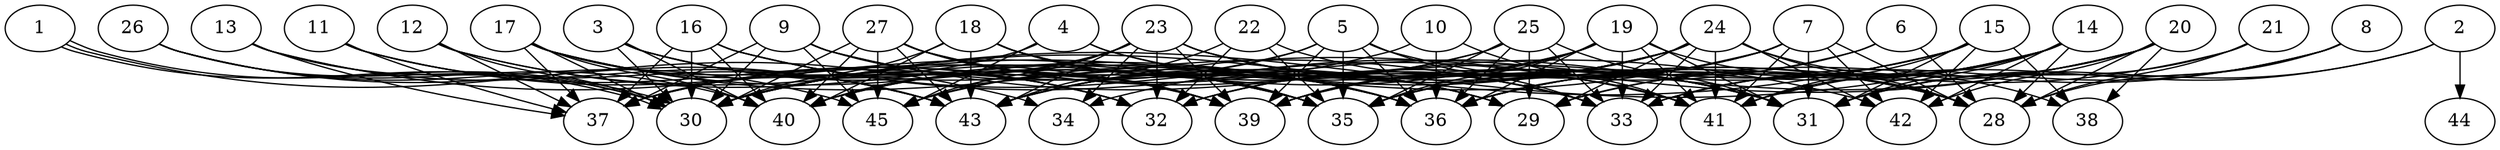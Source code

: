 // DAG automatically generated by daggen at Thu Oct  3 14:07:23 2019
// ./daggen --dot -n 45 --ccr 0.4 --fat 0.9 --regular 0.9 --density 0.6 --mindata 5242880 --maxdata 52428800 
digraph G {
  1 [size="86533120", alpha="0.15", expect_size="34613248"] 
  1 -> 30 [size ="34613248"]
  1 -> 30 [size ="34613248"]
  1 -> 34 [size ="34613248"]
  2 [size="103575040", alpha="0.01", expect_size="41430016"] 
  2 -> 31 [size ="41430016"]
  2 -> 41 [size ="41430016"]
  2 -> 44 [size ="41430016"]
  3 [size="70197760", alpha="0.04", expect_size="28079104"] 
  3 -> 30 [size ="28079104"]
  3 -> 32 [size ="28079104"]
  3 -> 35 [size ="28079104"]
  3 -> 39 [size ="28079104"]
  3 -> 40 [size ="28079104"]
  4 [size="112837120", alpha="0.16", expect_size="45134848"] 
  4 -> 31 [size ="45134848"]
  4 -> 33 [size ="45134848"]
  4 -> 37 [size ="45134848"]
  4 -> 45 [size ="45134848"]
  5 [size="36610560", alpha="0.16", expect_size="14644224"] 
  5 -> 28 [size ="14644224"]
  5 -> 33 [size ="14644224"]
  5 -> 35 [size ="14644224"]
  5 -> 36 [size ="14644224"]
  5 -> 37 [size ="14644224"]
  5 -> 39 [size ="14644224"]
  5 -> 45 [size ="14644224"]
  6 [size="74626560", alpha="0.06", expect_size="29850624"] 
  6 -> 28 [size ="29850624"]
  6 -> 32 [size ="29850624"]
  6 -> 36 [size ="29850624"]
  7 [size="130526720", alpha="0.08", expect_size="52210688"] 
  7 -> 28 [size ="52210688"]
  7 -> 30 [size ="52210688"]
  7 -> 31 [size ="52210688"]
  7 -> 32 [size ="52210688"]
  7 -> 35 [size ="52210688"]
  7 -> 39 [size ="52210688"]
  7 -> 41 [size ="52210688"]
  7 -> 42 [size ="52210688"]
  8 [size="108372480", alpha="0.16", expect_size="43348992"] 
  8 -> 28 [size ="43348992"]
  8 -> 29 [size ="43348992"]
  8 -> 31 [size ="43348992"]
  8 -> 33 [size ="43348992"]
  9 [size="92922880", alpha="0.02", expect_size="37169152"] 
  9 -> 29 [size ="37169152"]
  9 -> 30 [size ="37169152"]
  9 -> 37 [size ="37169152"]
  9 -> 39 [size ="37169152"]
  9 -> 42 [size ="37169152"]
  9 -> 45 [size ="37169152"]
  10 [size="111930880", alpha="0.05", expect_size="44772352"] 
  10 -> 36 [size ="44772352"]
  10 -> 37 [size ="44772352"]
  10 -> 41 [size ="44772352"]
  11 [size="68971520", alpha="0.02", expect_size="27588608"] 
  11 -> 32 [size ="27588608"]
  11 -> 37 [size ="27588608"]
  11 -> 39 [size ="27588608"]
  11 -> 43 [size ="27588608"]
  12 [size="41126400", alpha="0.09", expect_size="16450560"] 
  12 -> 30 [size ="16450560"]
  12 -> 35 [size ="16450560"]
  12 -> 36 [size ="16450560"]
  12 -> 37 [size ="16450560"]
  13 [size="45309440", alpha="0.04", expect_size="18123776"] 
  13 -> 30 [size ="18123776"]
  13 -> 35 [size ="18123776"]
  13 -> 37 [size ="18123776"]
  13 -> 43 [size ="18123776"]
  14 [size="68828160", alpha="0.11", expect_size="27531264"] 
  14 -> 28 [size ="27531264"]
  14 -> 29 [size ="27531264"]
  14 -> 30 [size ="27531264"]
  14 -> 31 [size ="27531264"]
  14 -> 33 [size ="27531264"]
  14 -> 35 [size ="27531264"]
  14 -> 36 [size ="27531264"]
  14 -> 41 [size ="27531264"]
  14 -> 42 [size ="27531264"]
  15 [size="44042240", alpha="0.15", expect_size="17616896"] 
  15 -> 30 [size ="17616896"]
  15 -> 31 [size ="17616896"]
  15 -> 35 [size ="17616896"]
  15 -> 38 [size ="17616896"]
  15 -> 39 [size ="17616896"]
  15 -> 41 [size ="17616896"]
  15 -> 42 [size ="17616896"]
  16 [size="17715200", alpha="0.01", expect_size="7086080"] 
  16 -> 30 [size ="7086080"]
  16 -> 31 [size ="7086080"]
  16 -> 36 [size ="7086080"]
  16 -> 37 [size ="7086080"]
  16 -> 40 [size ="7086080"]
  16 -> 41 [size ="7086080"]
  17 [size="55152640", alpha="0.12", expect_size="22061056"] 
  17 -> 30 [size ="22061056"]
  17 -> 32 [size ="22061056"]
  17 -> 33 [size ="22061056"]
  17 -> 36 [size ="22061056"]
  17 -> 37 [size ="22061056"]
  17 -> 40 [size ="22061056"]
  17 -> 43 [size ="22061056"]
  18 [size="100976640", alpha="0.12", expect_size="40390656"] 
  18 -> 29 [size ="40390656"]
  18 -> 30 [size ="40390656"]
  18 -> 33 [size ="40390656"]
  18 -> 35 [size ="40390656"]
  18 -> 36 [size ="40390656"]
  18 -> 40 [size ="40390656"]
  18 -> 43 [size ="40390656"]
  19 [size="74777600", alpha="0.18", expect_size="29911040"] 
  19 -> 28 [size ="29911040"]
  19 -> 30 [size ="29911040"]
  19 -> 31 [size ="29911040"]
  19 -> 33 [size ="29911040"]
  19 -> 35 [size ="29911040"]
  19 -> 36 [size ="29911040"]
  19 -> 39 [size ="29911040"]
  19 -> 41 [size ="29911040"]
  19 -> 43 [size ="29911040"]
  20 [size="87232000", alpha="0.17", expect_size="34892800"] 
  20 -> 28 [size ="34892800"]
  20 -> 33 [size ="34892800"]
  20 -> 34 [size ="34892800"]
  20 -> 36 [size ="34892800"]
  20 -> 38 [size ="34892800"]
  20 -> 42 [size ="34892800"]
  20 -> 43 [size ="34892800"]
  21 [size="115714560", alpha="0.09", expect_size="46285824"] 
  21 -> 28 [size ="46285824"]
  21 -> 31 [size ="46285824"]
  21 -> 36 [size ="46285824"]
  22 [size="128998400", alpha="0.16", expect_size="51599360"] 
  22 -> 32 [size ="51599360"]
  22 -> 35 [size ="51599360"]
  22 -> 41 [size ="51599360"]
  22 -> 43 [size ="51599360"]
  23 [size="62909440", alpha="0.13", expect_size="25163776"] 
  23 -> 28 [size ="25163776"]
  23 -> 30 [size ="25163776"]
  23 -> 31 [size ="25163776"]
  23 -> 32 [size ="25163776"]
  23 -> 34 [size ="25163776"]
  23 -> 39 [size ="25163776"]
  23 -> 40 [size ="25163776"]
  23 -> 41 [size ="25163776"]
  23 -> 43 [size ="25163776"]
  23 -> 45 [size ="25163776"]
  24 [size="87216640", alpha="0.07", expect_size="34886656"] 
  24 -> 28 [size ="34886656"]
  24 -> 29 [size ="34886656"]
  24 -> 32 [size ="34886656"]
  24 -> 33 [size ="34886656"]
  24 -> 38 [size ="34886656"]
  24 -> 39 [size ="34886656"]
  24 -> 40 [size ="34886656"]
  24 -> 41 [size ="34886656"]
  24 -> 42 [size ="34886656"]
  24 -> 43 [size ="34886656"]
  24 -> 45 [size ="34886656"]
  25 [size="34992640", alpha="0.05", expect_size="13997056"] 
  25 -> 29 [size ="13997056"]
  25 -> 31 [size ="13997056"]
  25 -> 33 [size ="13997056"]
  25 -> 35 [size ="13997056"]
  25 -> 36 [size ="13997056"]
  25 -> 40 [size ="13997056"]
  25 -> 43 [size ="13997056"]
  26 [size="124200960", alpha="0.13", expect_size="49680384"] 
  26 -> 30 [size ="49680384"]
  26 -> 40 [size ="49680384"]
  26 -> 43 [size ="49680384"]
  26 -> 45 [size ="49680384"]
  27 [size="14976000", alpha="0.01", expect_size="5990400"] 
  27 -> 29 [size ="5990400"]
  27 -> 30 [size ="5990400"]
  27 -> 31 [size ="5990400"]
  27 -> 35 [size ="5990400"]
  27 -> 39 [size ="5990400"]
  27 -> 40 [size ="5990400"]
  27 -> 43 [size ="5990400"]
  27 -> 45 [size ="5990400"]
  28 [size="84953600", alpha="0.05", expect_size="33981440"] 
  29 [size="38154240", alpha="0.03", expect_size="15261696"] 
  30 [size="23864320", alpha="0.17", expect_size="9545728"] 
  31 [size="124085760", alpha="0.01", expect_size="49634304"] 
  32 [size="58350080", alpha="0.10", expect_size="23340032"] 
  33 [size="35095040", alpha="0.04", expect_size="14038016"] 
  34 [size="111408640", alpha="0.08", expect_size="44563456"] 
  35 [size="33126400", alpha="0.17", expect_size="13250560"] 
  36 [size="59683840", alpha="0.07", expect_size="23873536"] 
  37 [size="16670720", alpha="0.04", expect_size="6668288"] 
  38 [size="21506560", alpha="0.15", expect_size="8602624"] 
  39 [size="51491840", alpha="0.18", expect_size="20596736"] 
  40 [size="68480000", alpha="0.12", expect_size="27392000"] 
  41 [size="53332480", alpha="0.04", expect_size="21332992"] 
  42 [size="61911040", alpha="0.16", expect_size="24764416"] 
  43 [size="122240000", alpha="0.16", expect_size="48896000"] 
  44 [size="30589440", alpha="0.09", expect_size="12235776"] 
  45 [size="78612480", alpha="0.06", expect_size="31444992"] 
}
